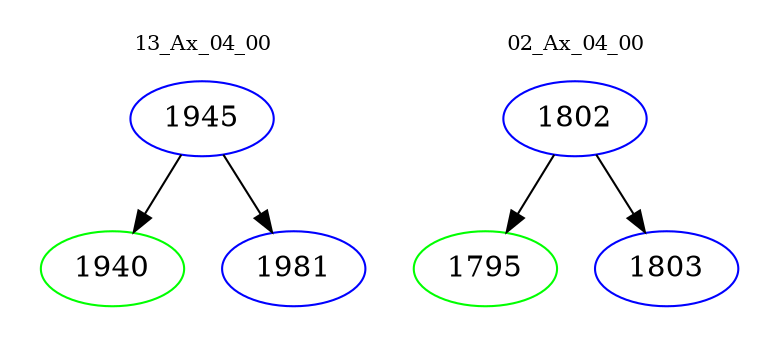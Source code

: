 digraph{
subgraph cluster_0 {
color = white
label = "13_Ax_04_00";
fontsize=10;
T0_1945 [label="1945", color="blue"]
T0_1945 -> T0_1940 [color="black"]
T0_1940 [label="1940", color="green"]
T0_1945 -> T0_1981 [color="black"]
T0_1981 [label="1981", color="blue"]
}
subgraph cluster_1 {
color = white
label = "02_Ax_04_00";
fontsize=10;
T1_1802 [label="1802", color="blue"]
T1_1802 -> T1_1795 [color="black"]
T1_1795 [label="1795", color="green"]
T1_1802 -> T1_1803 [color="black"]
T1_1803 [label="1803", color="blue"]
}
}

